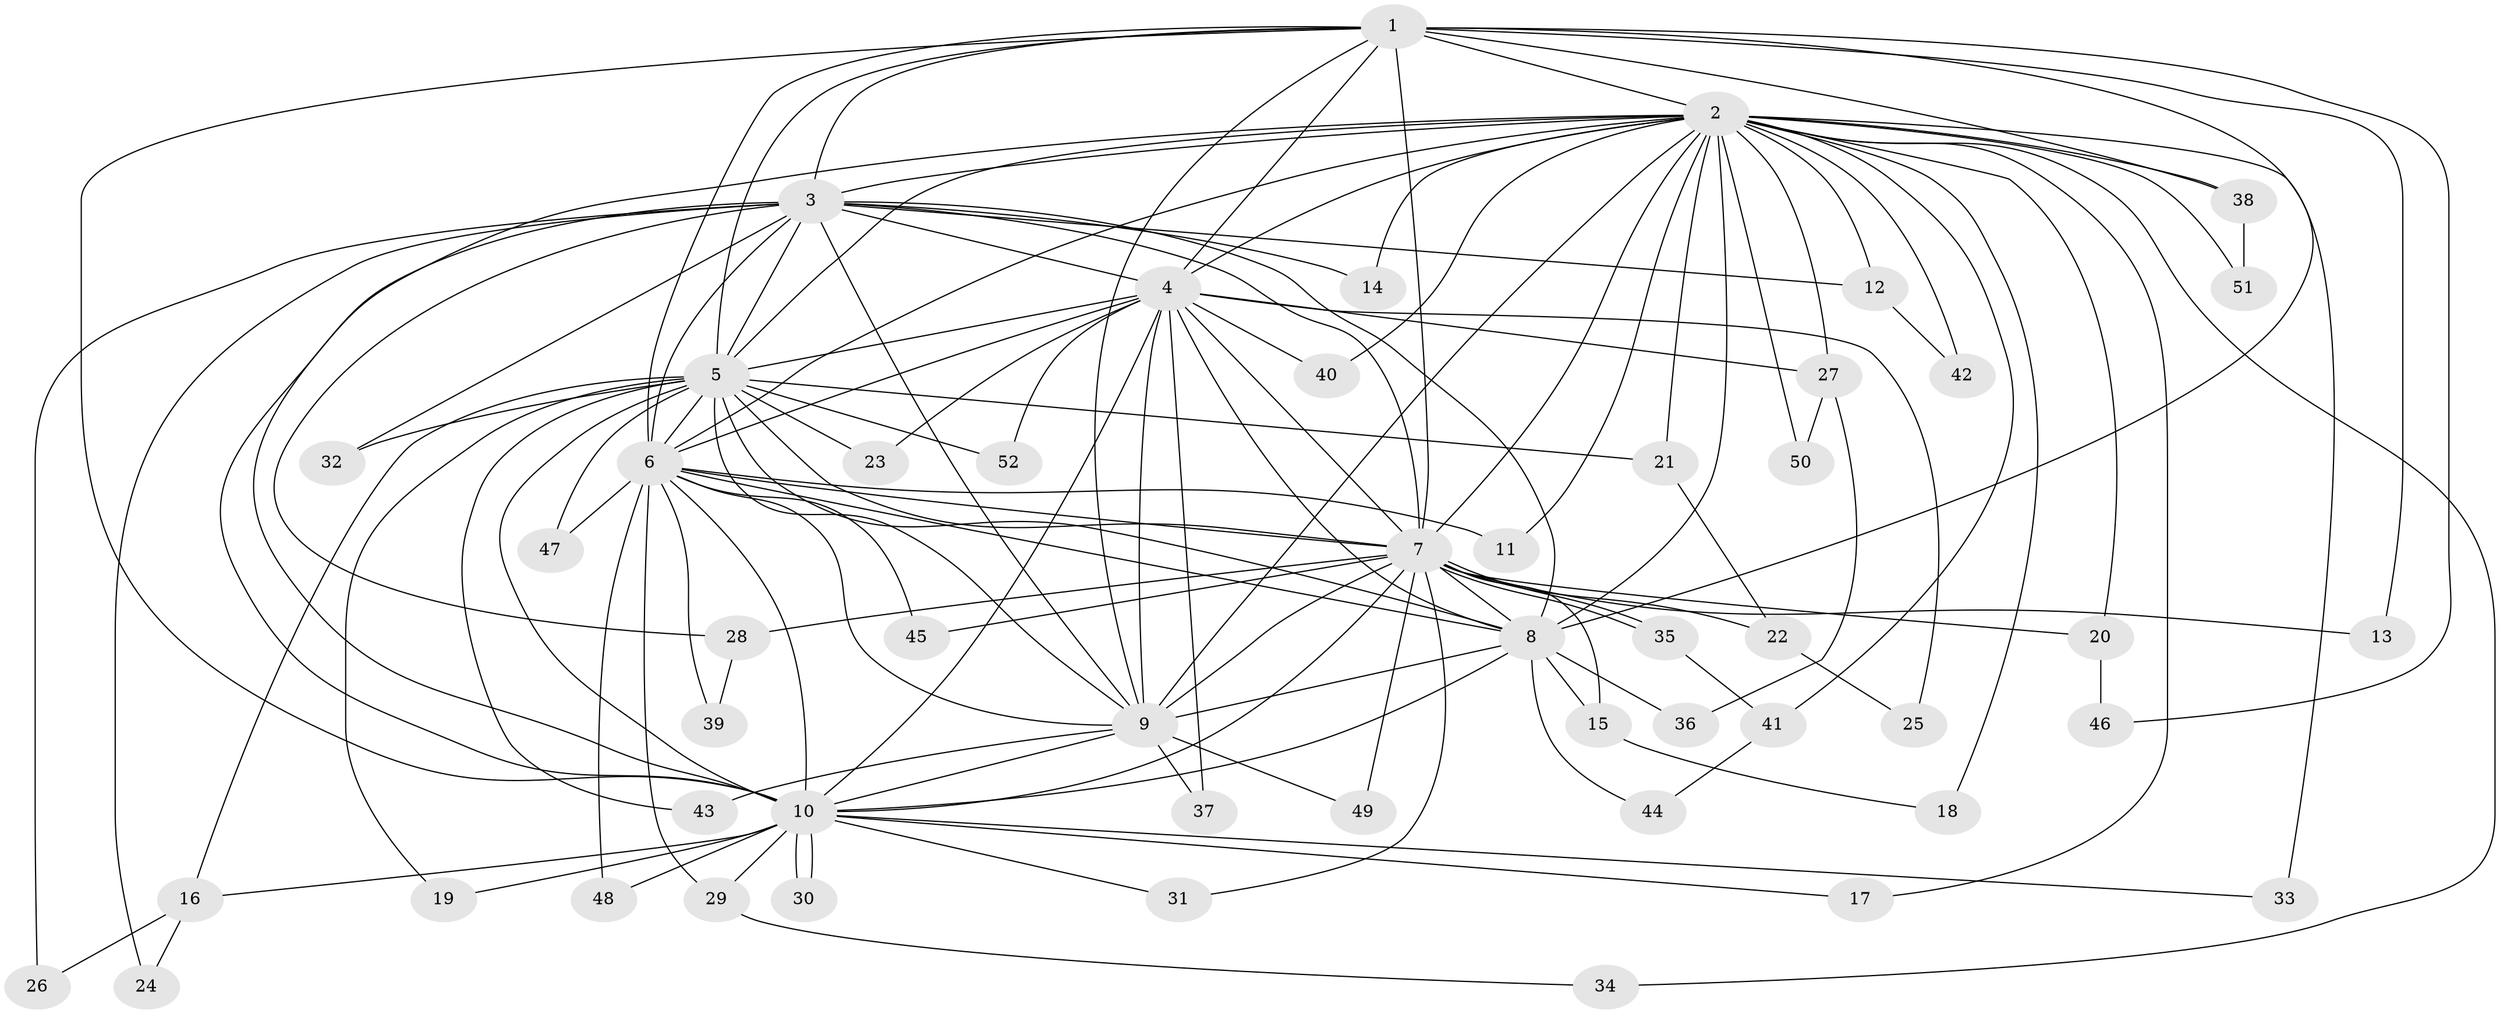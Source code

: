 // coarse degree distribution, {9: 0.03225806451612903, 18: 0.03225806451612903, 2: 0.6129032258064516, 1: 0.1935483870967742, 3: 0.06451612903225806, 17: 0.03225806451612903, 10: 0.03225806451612903}
// Generated by graph-tools (version 1.1) at 2025/48/03/04/25 21:48:28]
// undirected, 52 vertices, 129 edges
graph export_dot {
graph [start="1"]
  node [color=gray90,style=filled];
  1;
  2;
  3;
  4;
  5;
  6;
  7;
  8;
  9;
  10;
  11;
  12;
  13;
  14;
  15;
  16;
  17;
  18;
  19;
  20;
  21;
  22;
  23;
  24;
  25;
  26;
  27;
  28;
  29;
  30;
  31;
  32;
  33;
  34;
  35;
  36;
  37;
  38;
  39;
  40;
  41;
  42;
  43;
  44;
  45;
  46;
  47;
  48;
  49;
  50;
  51;
  52;
  1 -- 2;
  1 -- 3;
  1 -- 4;
  1 -- 5;
  1 -- 6;
  1 -- 7;
  1 -- 8;
  1 -- 9;
  1 -- 10;
  1 -- 13;
  1 -- 38;
  1 -- 46;
  2 -- 3;
  2 -- 4;
  2 -- 5;
  2 -- 6;
  2 -- 7;
  2 -- 8;
  2 -- 9;
  2 -- 10;
  2 -- 11;
  2 -- 12;
  2 -- 14;
  2 -- 17;
  2 -- 18;
  2 -- 20;
  2 -- 21;
  2 -- 27;
  2 -- 33;
  2 -- 34;
  2 -- 38;
  2 -- 40;
  2 -- 41;
  2 -- 42;
  2 -- 50;
  2 -- 51;
  3 -- 4;
  3 -- 5;
  3 -- 6;
  3 -- 7;
  3 -- 8;
  3 -- 9;
  3 -- 10;
  3 -- 12;
  3 -- 14;
  3 -- 24;
  3 -- 26;
  3 -- 28;
  3 -- 32;
  4 -- 5;
  4 -- 6;
  4 -- 7;
  4 -- 8;
  4 -- 9;
  4 -- 10;
  4 -- 23;
  4 -- 25;
  4 -- 27;
  4 -- 37;
  4 -- 40;
  4 -- 52;
  5 -- 6;
  5 -- 7;
  5 -- 8;
  5 -- 9;
  5 -- 10;
  5 -- 16;
  5 -- 19;
  5 -- 21;
  5 -- 23;
  5 -- 32;
  5 -- 43;
  5 -- 47;
  5 -- 52;
  6 -- 7;
  6 -- 8;
  6 -- 9;
  6 -- 10;
  6 -- 11;
  6 -- 29;
  6 -- 39;
  6 -- 45;
  6 -- 47;
  6 -- 48;
  7 -- 8;
  7 -- 9;
  7 -- 10;
  7 -- 13;
  7 -- 15;
  7 -- 20;
  7 -- 22;
  7 -- 28;
  7 -- 31;
  7 -- 35;
  7 -- 35;
  7 -- 45;
  7 -- 49;
  8 -- 9;
  8 -- 10;
  8 -- 15;
  8 -- 36;
  8 -- 44;
  9 -- 10;
  9 -- 37;
  9 -- 43;
  9 -- 49;
  10 -- 16;
  10 -- 17;
  10 -- 19;
  10 -- 29;
  10 -- 30;
  10 -- 30;
  10 -- 31;
  10 -- 33;
  10 -- 48;
  12 -- 42;
  15 -- 18;
  16 -- 24;
  16 -- 26;
  20 -- 46;
  21 -- 22;
  22 -- 25;
  27 -- 36;
  27 -- 50;
  28 -- 39;
  29 -- 34;
  35 -- 41;
  38 -- 51;
  41 -- 44;
}
